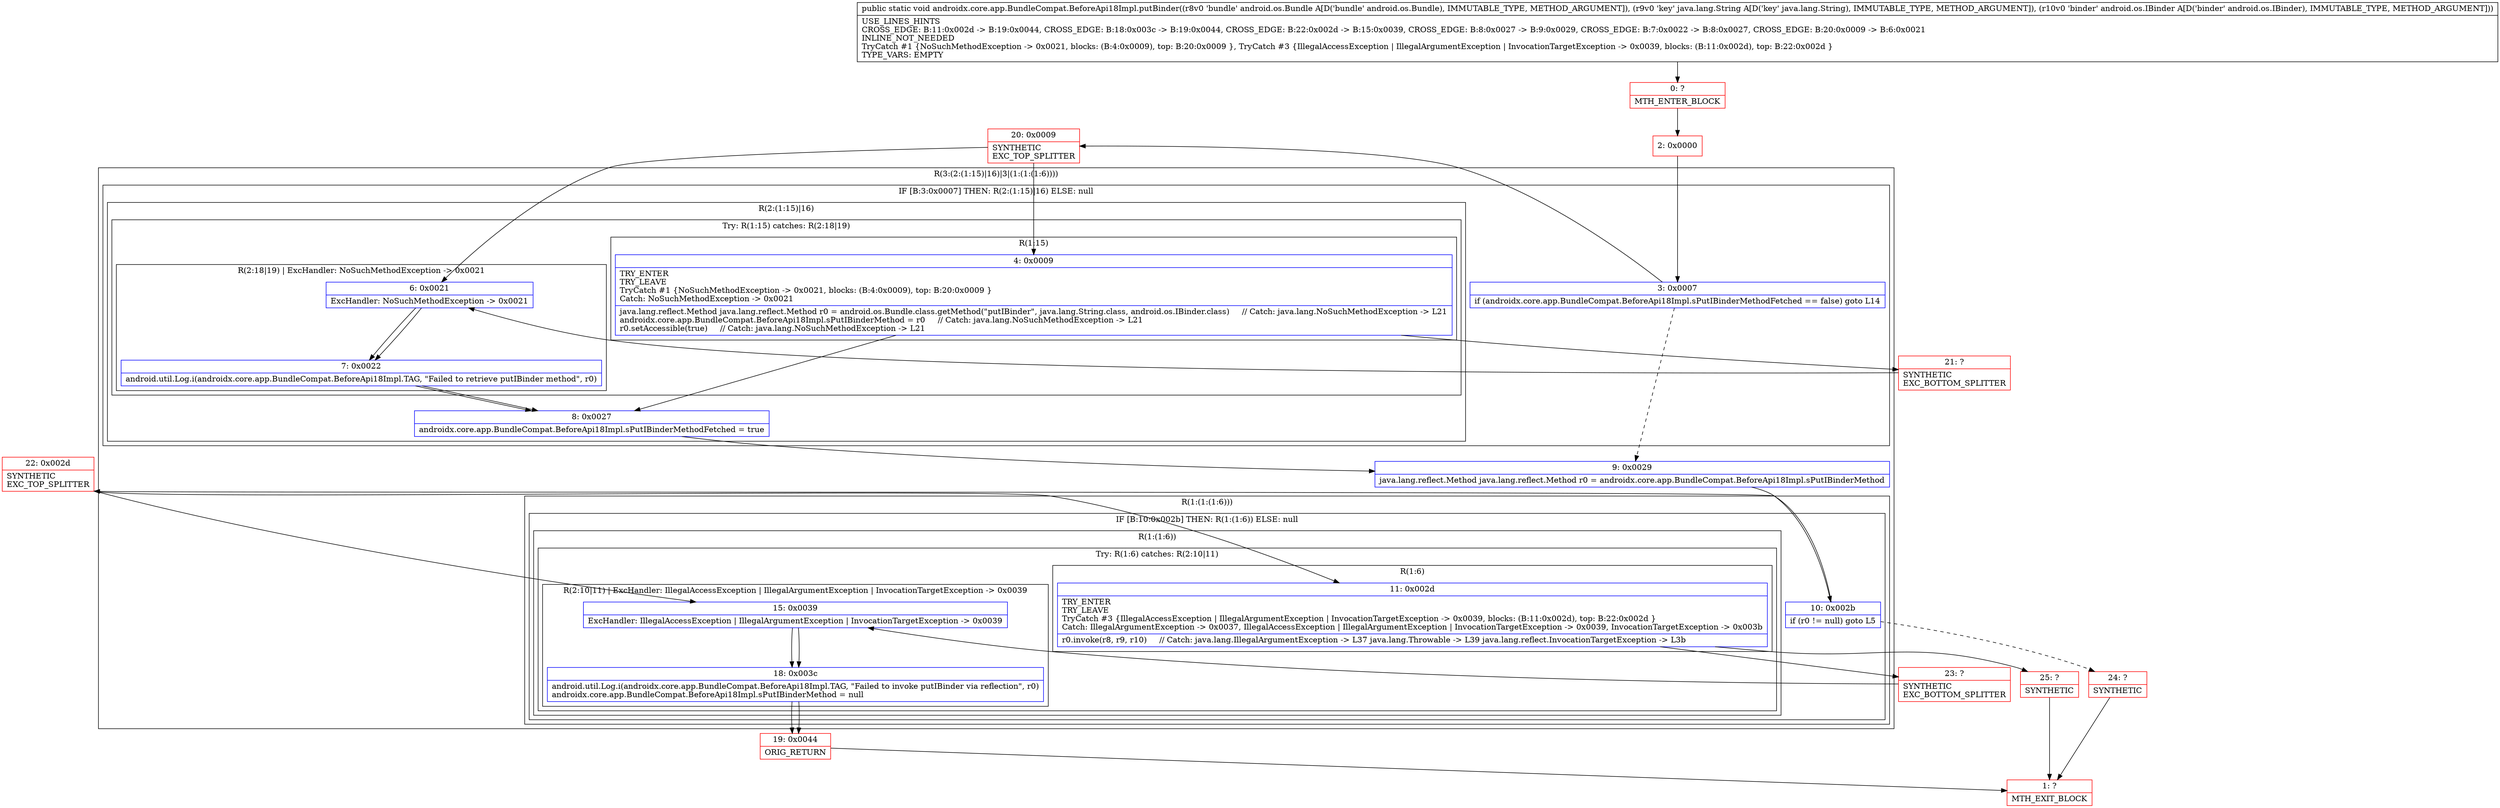 digraph "CFG forandroidx.core.app.BundleCompat.BeforeApi18Impl.putBinder(Landroid\/os\/Bundle;Ljava\/lang\/String;Landroid\/os\/IBinder;)V" {
subgraph cluster_Region_1625151369 {
label = "R(3:(2:(1:15)|16)|3|(1:(1:(1:6))))";
node [shape=record,color=blue];
subgraph cluster_IfRegion_230722617 {
label = "IF [B:3:0x0007] THEN: R(2:(1:15)|16) ELSE: null";
node [shape=record,color=blue];
Node_3 [shape=record,label="{3\:\ 0x0007|if (androidx.core.app.BundleCompat.BeforeApi18Impl.sPutIBinderMethodFetched == false) goto L14\l}"];
subgraph cluster_Region_951955988 {
label = "R(2:(1:15)|16)";
node [shape=record,color=blue];
subgraph cluster_TryCatchRegion_2087698153 {
label = "Try: R(1:15) catches: R(2:18|19)";
node [shape=record,color=blue];
subgraph cluster_Region_2060770155 {
label = "R(1:15)";
node [shape=record,color=blue];
Node_4 [shape=record,label="{4\:\ 0x0009|TRY_ENTER\lTRY_LEAVE\lTryCatch #1 \{NoSuchMethodException \-\> 0x0021, blocks: (B:4:0x0009), top: B:20:0x0009 \}\lCatch: NoSuchMethodException \-\> 0x0021\l|java.lang.reflect.Method java.lang.reflect.Method r0 = android.os.Bundle.class.getMethod(\"putIBinder\", java.lang.String.class, android.os.IBinder.class)     \/\/ Catch: java.lang.NoSuchMethodException \-\> L21\landroidx.core.app.BundleCompat.BeforeApi18Impl.sPutIBinderMethod = r0     \/\/ Catch: java.lang.NoSuchMethodException \-\> L21\lr0.setAccessible(true)     \/\/ Catch: java.lang.NoSuchMethodException \-\> L21\l}"];
}
subgraph cluster_Region_1693487970 {
label = "R(2:18|19) | ExcHandler: NoSuchMethodException \-\> 0x0021\l";
node [shape=record,color=blue];
Node_6 [shape=record,label="{6\:\ 0x0021|ExcHandler: NoSuchMethodException \-\> 0x0021\l}"];
Node_7 [shape=record,label="{7\:\ 0x0022|android.util.Log.i(androidx.core.app.BundleCompat.BeforeApi18Impl.TAG, \"Failed to retrieve putIBinder method\", r0)\l}"];
}
}
Node_8 [shape=record,label="{8\:\ 0x0027|androidx.core.app.BundleCompat.BeforeApi18Impl.sPutIBinderMethodFetched = true\l}"];
}
}
Node_9 [shape=record,label="{9\:\ 0x0029|java.lang.reflect.Method java.lang.reflect.Method r0 = androidx.core.app.BundleCompat.BeforeApi18Impl.sPutIBinderMethod\l}"];
subgraph cluster_Region_1834515073 {
label = "R(1:(1:(1:6)))";
node [shape=record,color=blue];
subgraph cluster_IfRegion_1853712390 {
label = "IF [B:10:0x002b] THEN: R(1:(1:6)) ELSE: null";
node [shape=record,color=blue];
Node_10 [shape=record,label="{10\:\ 0x002b|if (r0 != null) goto L5\l}"];
subgraph cluster_Region_941639724 {
label = "R(1:(1:6))";
node [shape=record,color=blue];
subgraph cluster_TryCatchRegion_960045367 {
label = "Try: R(1:6) catches: R(2:10|11)";
node [shape=record,color=blue];
subgraph cluster_Region_947112233 {
label = "R(1:6)";
node [shape=record,color=blue];
Node_11 [shape=record,label="{11\:\ 0x002d|TRY_ENTER\lTRY_LEAVE\lTryCatch #3 \{IllegalAccessException \| IllegalArgumentException \| InvocationTargetException \-\> 0x0039, blocks: (B:11:0x002d), top: B:22:0x002d \}\lCatch: IllegalArgumentException \-\> 0x0037, IllegalAccessException \| IllegalArgumentException \| InvocationTargetException \-\> 0x0039, InvocationTargetException \-\> 0x003b\l|r0.invoke(r8, r9, r10)     \/\/ Catch: java.lang.IllegalArgumentException \-\> L37 java.lang.Throwable \-\> L39 java.lang.reflect.InvocationTargetException \-\> L3b\l}"];
}
subgraph cluster_Region_1504894705 {
label = "R(2:10|11) | ExcHandler: IllegalAccessException \| IllegalArgumentException \| InvocationTargetException \-\> 0x0039\l";
node [shape=record,color=blue];
Node_15 [shape=record,label="{15\:\ 0x0039|ExcHandler: IllegalAccessException \| IllegalArgumentException \| InvocationTargetException \-\> 0x0039\l}"];
Node_18 [shape=record,label="{18\:\ 0x003c|android.util.Log.i(androidx.core.app.BundleCompat.BeforeApi18Impl.TAG, \"Failed to invoke putIBinder via reflection\", r0)\landroidx.core.app.BundleCompat.BeforeApi18Impl.sPutIBinderMethod = null\l}"];
}
}
}
}
}
}
subgraph cluster_Region_1693487970 {
label = "R(2:18|19) | ExcHandler: NoSuchMethodException \-\> 0x0021\l";
node [shape=record,color=blue];
Node_6 [shape=record,label="{6\:\ 0x0021|ExcHandler: NoSuchMethodException \-\> 0x0021\l}"];
Node_7 [shape=record,label="{7\:\ 0x0022|android.util.Log.i(androidx.core.app.BundleCompat.BeforeApi18Impl.TAG, \"Failed to retrieve putIBinder method\", r0)\l}"];
}
subgraph cluster_Region_1504894705 {
label = "R(2:10|11) | ExcHandler: IllegalAccessException \| IllegalArgumentException \| InvocationTargetException \-\> 0x0039\l";
node [shape=record,color=blue];
Node_15 [shape=record,label="{15\:\ 0x0039|ExcHandler: IllegalAccessException \| IllegalArgumentException \| InvocationTargetException \-\> 0x0039\l}"];
Node_18 [shape=record,label="{18\:\ 0x003c|android.util.Log.i(androidx.core.app.BundleCompat.BeforeApi18Impl.TAG, \"Failed to invoke putIBinder via reflection\", r0)\landroidx.core.app.BundleCompat.BeforeApi18Impl.sPutIBinderMethod = null\l}"];
}
Node_0 [shape=record,color=red,label="{0\:\ ?|MTH_ENTER_BLOCK\l}"];
Node_2 [shape=record,color=red,label="{2\:\ 0x0000}"];
Node_22 [shape=record,color=red,label="{22\:\ 0x002d|SYNTHETIC\lEXC_TOP_SPLITTER\l}"];
Node_23 [shape=record,color=red,label="{23\:\ ?|SYNTHETIC\lEXC_BOTTOM_SPLITTER\l}"];
Node_25 [shape=record,color=red,label="{25\:\ ?|SYNTHETIC\l}"];
Node_1 [shape=record,color=red,label="{1\:\ ?|MTH_EXIT_BLOCK\l}"];
Node_19 [shape=record,color=red,label="{19\:\ 0x0044|ORIG_RETURN\l}"];
Node_24 [shape=record,color=red,label="{24\:\ ?|SYNTHETIC\l}"];
Node_20 [shape=record,color=red,label="{20\:\ 0x0009|SYNTHETIC\lEXC_TOP_SPLITTER\l}"];
Node_21 [shape=record,color=red,label="{21\:\ ?|SYNTHETIC\lEXC_BOTTOM_SPLITTER\l}"];
MethodNode[shape=record,label="{public static void androidx.core.app.BundleCompat.BeforeApi18Impl.putBinder((r8v0 'bundle' android.os.Bundle A[D('bundle' android.os.Bundle), IMMUTABLE_TYPE, METHOD_ARGUMENT]), (r9v0 'key' java.lang.String A[D('key' java.lang.String), IMMUTABLE_TYPE, METHOD_ARGUMENT]), (r10v0 'binder' android.os.IBinder A[D('binder' android.os.IBinder), IMMUTABLE_TYPE, METHOD_ARGUMENT]))  | USE_LINES_HINTS\lCROSS_EDGE: B:11:0x002d \-\> B:19:0x0044, CROSS_EDGE: B:18:0x003c \-\> B:19:0x0044, CROSS_EDGE: B:22:0x002d \-\> B:15:0x0039, CROSS_EDGE: B:8:0x0027 \-\> B:9:0x0029, CROSS_EDGE: B:7:0x0022 \-\> B:8:0x0027, CROSS_EDGE: B:20:0x0009 \-\> B:6:0x0021\lINLINE_NOT_NEEDED\lTryCatch #1 \{NoSuchMethodException \-\> 0x0021, blocks: (B:4:0x0009), top: B:20:0x0009 \}, TryCatch #3 \{IllegalAccessException \| IllegalArgumentException \| InvocationTargetException \-\> 0x0039, blocks: (B:11:0x002d), top: B:22:0x002d \}\lTYPE_VARS: EMPTY\l}"];
MethodNode -> Node_0;Node_3 -> Node_9[style=dashed];
Node_3 -> Node_20;
Node_4 -> Node_8;
Node_4 -> Node_21;
Node_6 -> Node_7;
Node_7 -> Node_8;
Node_8 -> Node_9;
Node_9 -> Node_10;
Node_10 -> Node_22;
Node_10 -> Node_24[style=dashed];
Node_11 -> Node_23;
Node_11 -> Node_25;
Node_15 -> Node_18;
Node_18 -> Node_19;
Node_6 -> Node_7;
Node_7 -> Node_8;
Node_15 -> Node_18;
Node_18 -> Node_19;
Node_0 -> Node_2;
Node_2 -> Node_3;
Node_22 -> Node_11;
Node_22 -> Node_15;
Node_23 -> Node_15;
Node_25 -> Node_1;
Node_19 -> Node_1;
Node_24 -> Node_1;
Node_20 -> Node_4;
Node_20 -> Node_6;
Node_21 -> Node_6;
}

